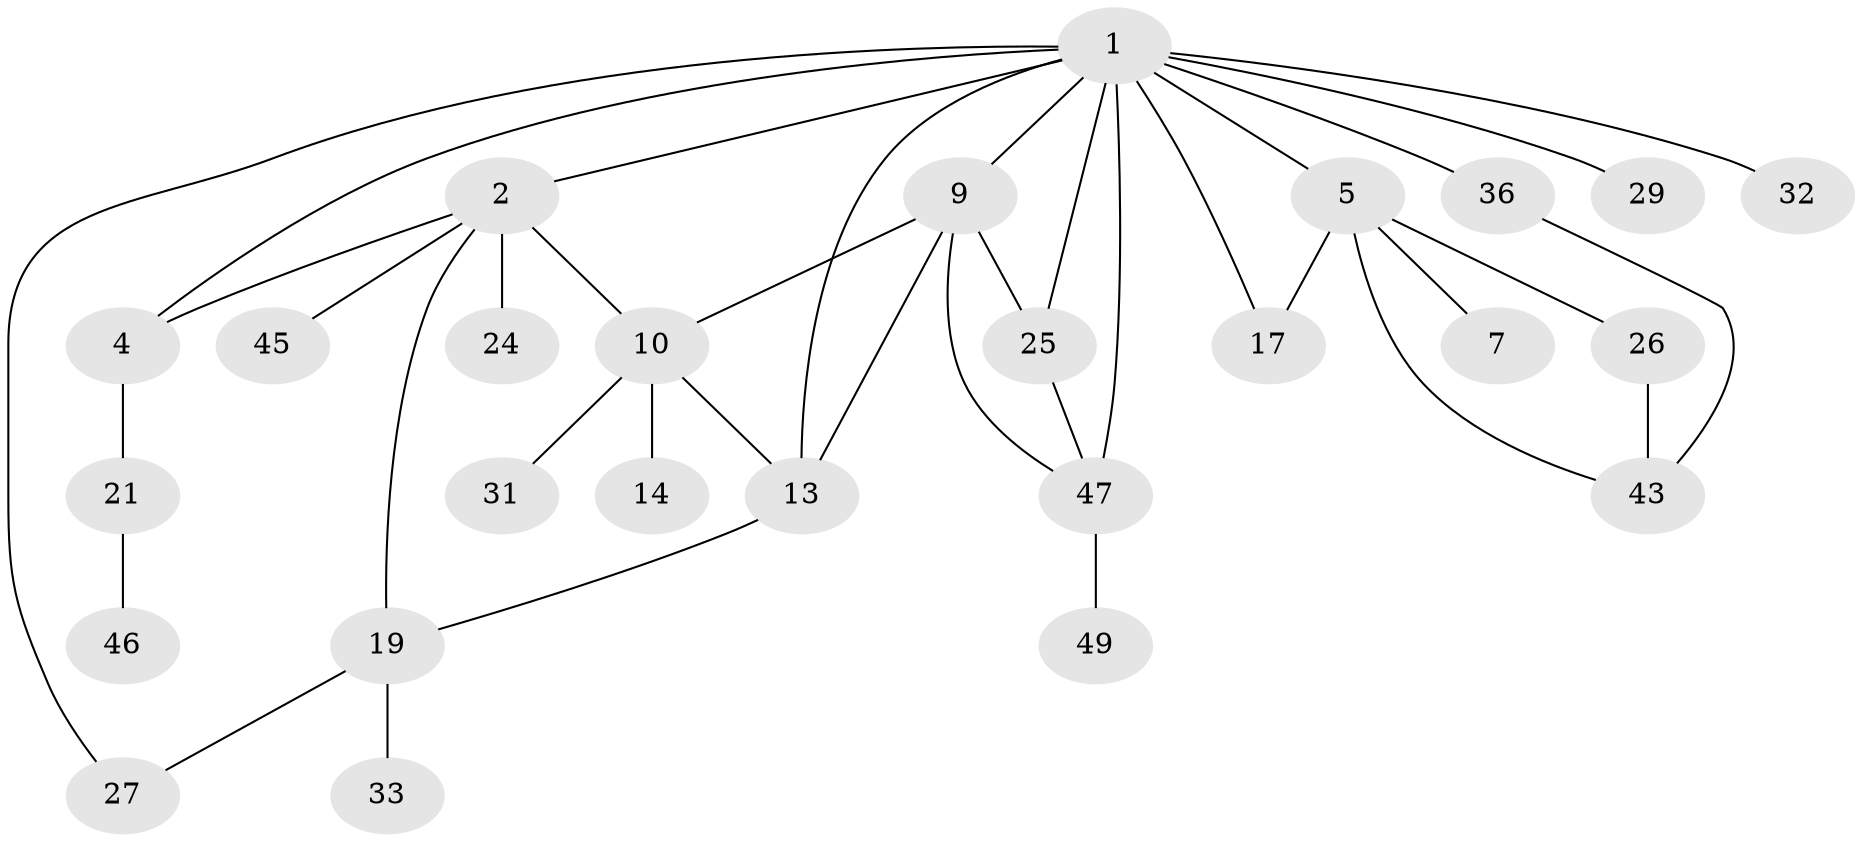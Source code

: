 // original degree distribution, {5: 0.018867924528301886, 7: 0.03773584905660377, 3: 0.22641509433962265, 4: 0.1320754716981132, 1: 0.2830188679245283, 6: 0.03773584905660377, 2: 0.2641509433962264}
// Generated by graph-tools (version 1.1) at 2025/13/03/09/25 04:13:17]
// undirected, 26 vertices, 37 edges
graph export_dot {
graph [start="1"]
  node [color=gray90,style=filled];
  1 [super="+3+12"];
  2;
  4;
  5 [super="+40"];
  7;
  9 [super="+11+35+16"];
  10 [super="+22+20+34+28"];
  13 [super="+15+42"];
  14;
  17 [super="+38"];
  19;
  21;
  24;
  25;
  26 [super="+37+44"];
  27;
  29;
  31;
  32;
  33;
  36;
  43 [super="+50"];
  45;
  46;
  47 [super="+48"];
  49;
  1 -- 2;
  1 -- 5;
  1 -- 36;
  1 -- 32;
  1 -- 9 [weight=2];
  1 -- 13;
  1 -- 47 [weight=2];
  1 -- 17;
  1 -- 25;
  1 -- 27;
  1 -- 29;
  1 -- 4;
  2 -- 4;
  2 -- 10 [weight=2];
  2 -- 24;
  2 -- 45;
  2 -- 19;
  4 -- 21;
  5 -- 7;
  5 -- 26;
  5 -- 43;
  5 -- 17;
  9 -- 10;
  9 -- 25 [weight=2];
  9 -- 47;
  9 -- 13;
  10 -- 14 [weight=2];
  10 -- 31;
  10 -- 13;
  13 -- 19;
  19 -- 27;
  19 -- 33;
  21 -- 46;
  25 -- 47;
  26 -- 43;
  36 -- 43;
  47 -- 49;
}
